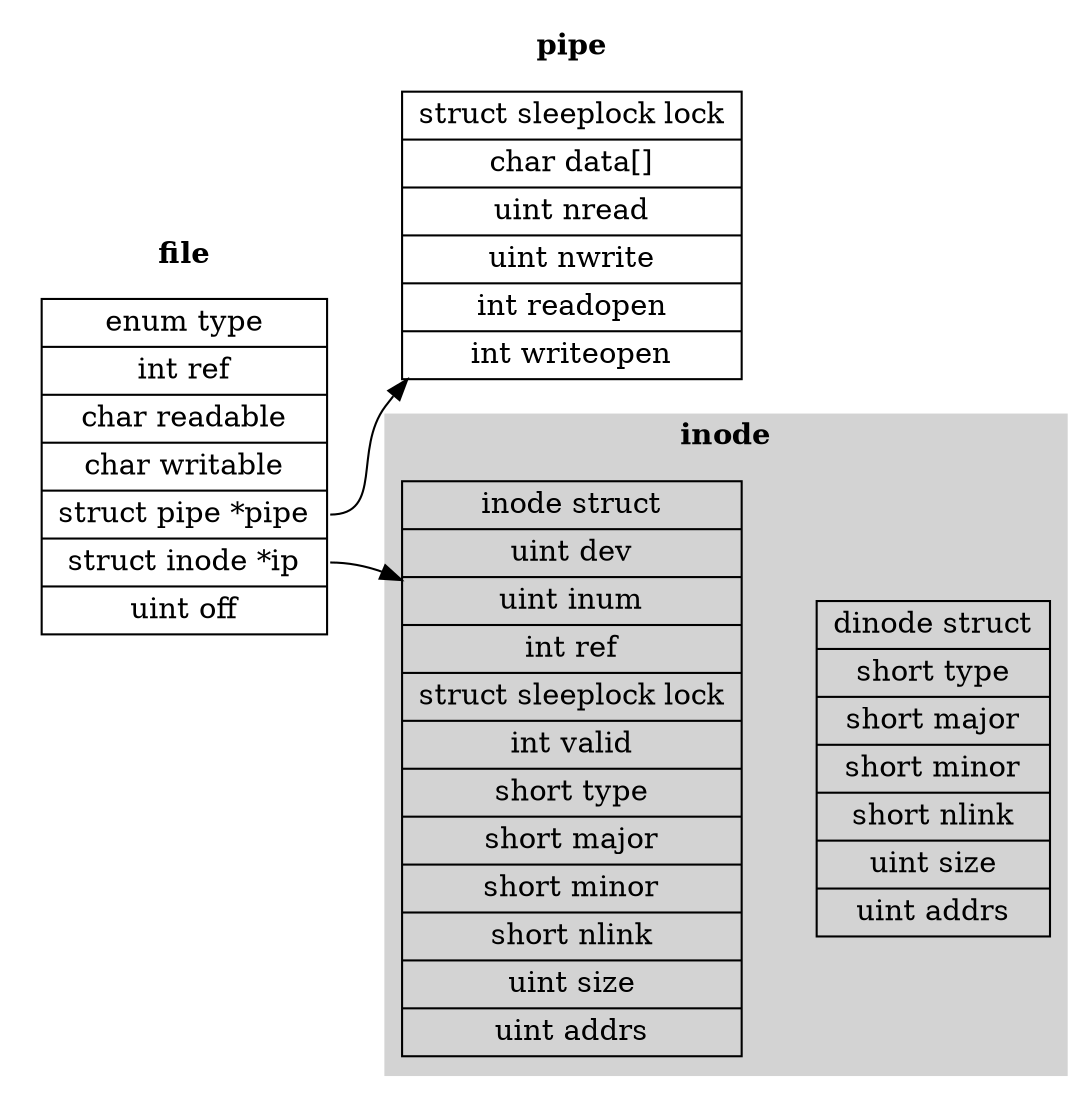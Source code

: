 digraph file_struct {
  rankdir=LR;
  node [shape=record];

  subgraph cluster_file {
    label=<<b>file</b>>; style=filled; color=white;
    file [label="enum type|int ref|char readable|char writable|<p>struct pipe *pipe|<i>struct inode *ip|uint off"];
  }
  subgraph cluster_pipe {
    label =<<b>pipe</b>>; style=filled; color=white;
    pipe [label="struct sleeplock lock|char data[]|uint nread|uint nwrite|int readopen|int writeopen"];
  }
  subgraph cluster_inode {
    label =<<b>inode</b>>; style=filled; color=lightgray;
    inode [label="inode struct|uint dev|uint inum|int ref|struct sleeplock lock|int valid|short type|short major|short minor|short nlink|uint size|uint addrs"];
    dinode [label="dinode struct|short type|short major|short minor|short nlink|uint size|uint addrs"];
    inode -> dinode [style=invis];
  }

  file:p -> pipe;
  file:i -> inode;
}
